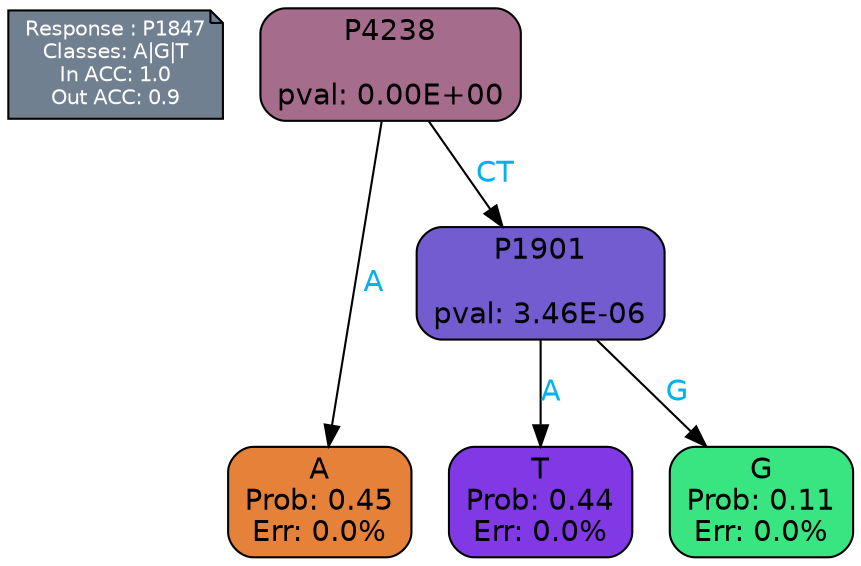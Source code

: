 digraph Tree {
node [shape=box, style="filled, rounded", color="black", fontname=helvetica] ;
graph [ranksep=equally, splines=polylines, bgcolor=transparent, dpi=600] ;
edge [fontname=helvetica] ;
LEGEND [label="Response : P1847
Classes: A|G|T
In ACC: 1.0
Out ACC: 0.9
",shape=note,align=left,style=filled,fillcolor="slategray",fontcolor="white",fontsize=10];1 [label="P4238

pval: 0.00E+00", fillcolor="#a56c8c"] ;
2 [label="A
Prob: 0.45
Err: 0.0%", fillcolor="#e58139"] ;
3 [label="P1901

pval: 3.46E-06", fillcolor="#725cd0"] ;
4 [label="T
Prob: 0.44
Err: 0.0%", fillcolor="#8139e5"] ;
5 [label="G
Prob: 0.11
Err: 0.0%", fillcolor="#39e581"] ;
1 -> 2 [label="A",fontcolor=deepskyblue2] ;
1 -> 3 [label="CT",fontcolor=deepskyblue2] ;
3 -> 4 [label="A",fontcolor=deepskyblue2] ;
3 -> 5 [label="G",fontcolor=deepskyblue2] ;
{rank = same; 2;4;5;}{rank = same; LEGEND;1;}}